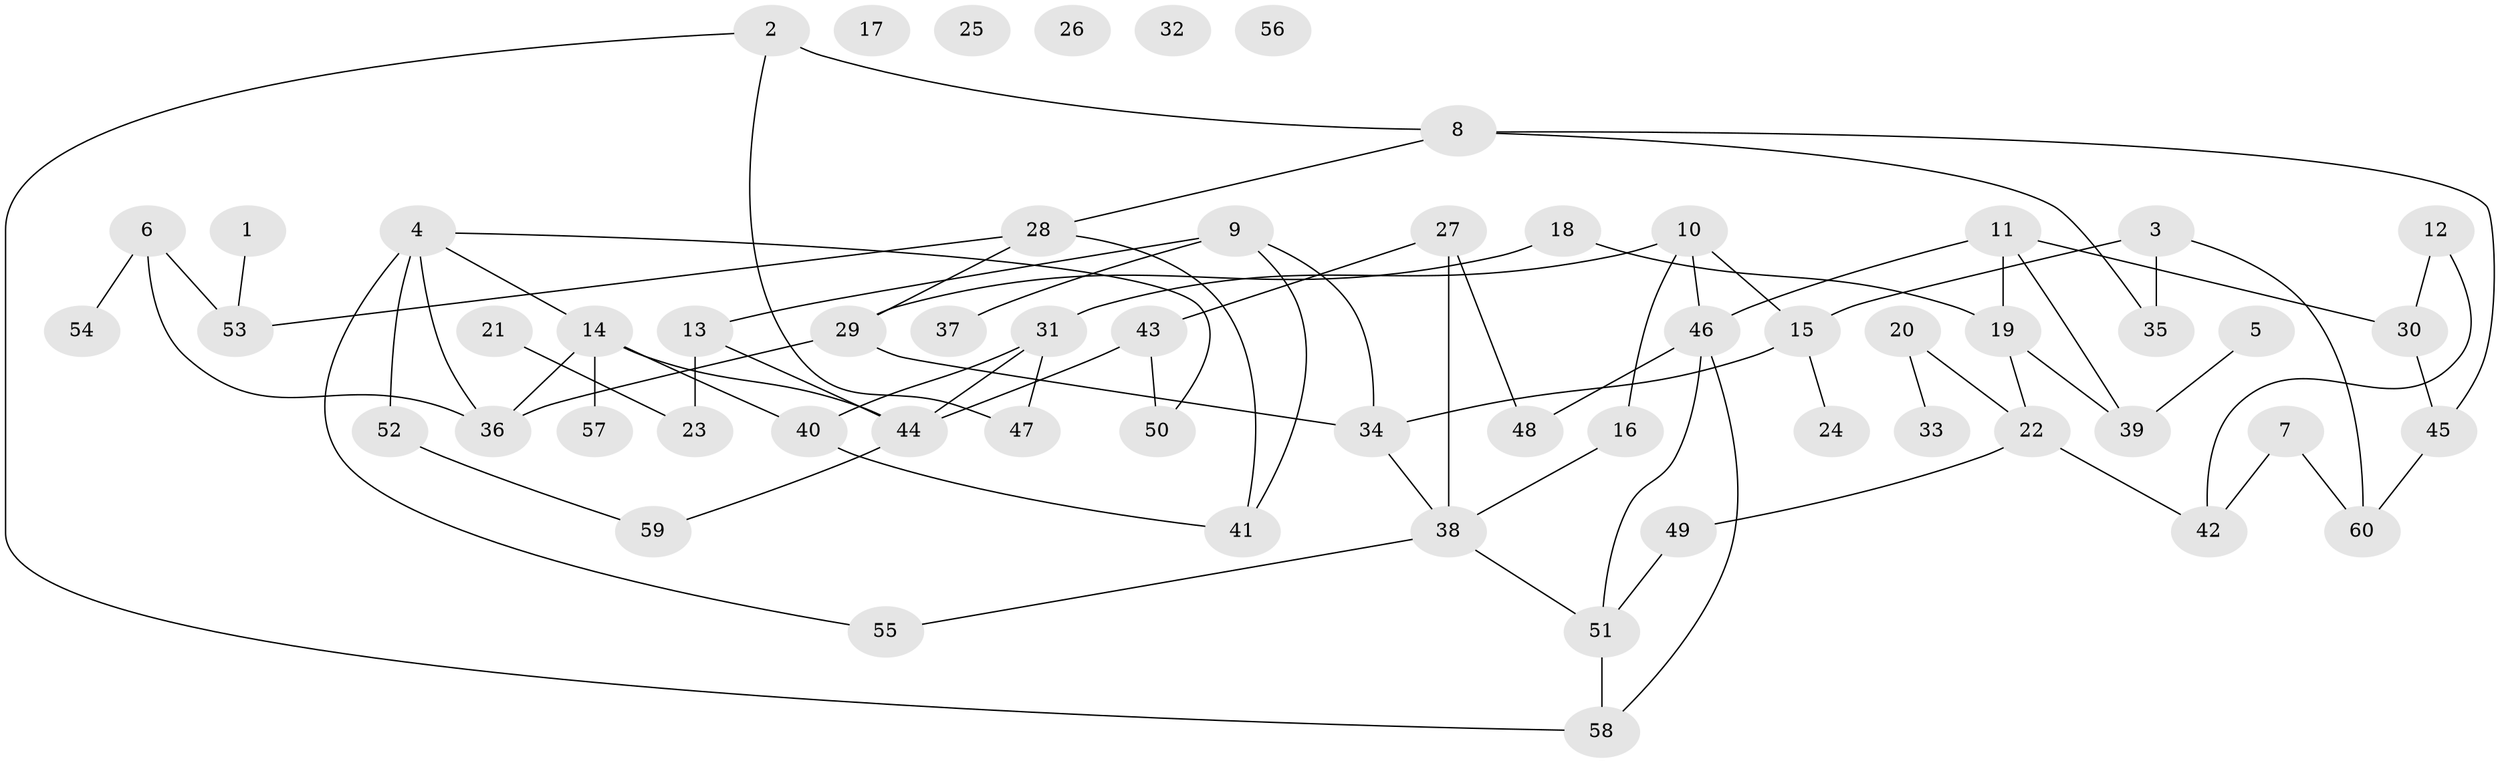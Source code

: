 // Generated by graph-tools (version 1.1) at 2025/13/03/09/25 04:13:07]
// undirected, 60 vertices, 79 edges
graph export_dot {
graph [start="1"]
  node [color=gray90,style=filled];
  1;
  2;
  3;
  4;
  5;
  6;
  7;
  8;
  9;
  10;
  11;
  12;
  13;
  14;
  15;
  16;
  17;
  18;
  19;
  20;
  21;
  22;
  23;
  24;
  25;
  26;
  27;
  28;
  29;
  30;
  31;
  32;
  33;
  34;
  35;
  36;
  37;
  38;
  39;
  40;
  41;
  42;
  43;
  44;
  45;
  46;
  47;
  48;
  49;
  50;
  51;
  52;
  53;
  54;
  55;
  56;
  57;
  58;
  59;
  60;
  1 -- 53;
  2 -- 8;
  2 -- 47;
  2 -- 58;
  3 -- 15;
  3 -- 35;
  3 -- 60;
  4 -- 14;
  4 -- 36;
  4 -- 50;
  4 -- 52;
  4 -- 55;
  5 -- 39;
  6 -- 36;
  6 -- 53;
  6 -- 54;
  7 -- 42;
  7 -- 60;
  8 -- 28;
  8 -- 35;
  8 -- 45;
  9 -- 13;
  9 -- 34;
  9 -- 37;
  9 -- 41;
  10 -- 15;
  10 -- 16;
  10 -- 31;
  10 -- 46;
  11 -- 19;
  11 -- 30;
  11 -- 39;
  11 -- 46;
  12 -- 30;
  12 -- 42;
  13 -- 23;
  13 -- 44;
  14 -- 36;
  14 -- 40;
  14 -- 44;
  14 -- 57;
  15 -- 24;
  15 -- 34;
  16 -- 38;
  18 -- 19;
  18 -- 29;
  19 -- 22;
  19 -- 39;
  20 -- 22;
  20 -- 33;
  21 -- 23;
  22 -- 42;
  22 -- 49;
  27 -- 38;
  27 -- 43;
  27 -- 48;
  28 -- 29;
  28 -- 41;
  28 -- 53;
  29 -- 34;
  29 -- 36;
  30 -- 45;
  31 -- 40;
  31 -- 44;
  31 -- 47;
  34 -- 38;
  38 -- 51;
  38 -- 55;
  40 -- 41;
  43 -- 44;
  43 -- 50;
  44 -- 59;
  45 -- 60;
  46 -- 48;
  46 -- 51;
  46 -- 58;
  49 -- 51;
  51 -- 58;
  52 -- 59;
}
